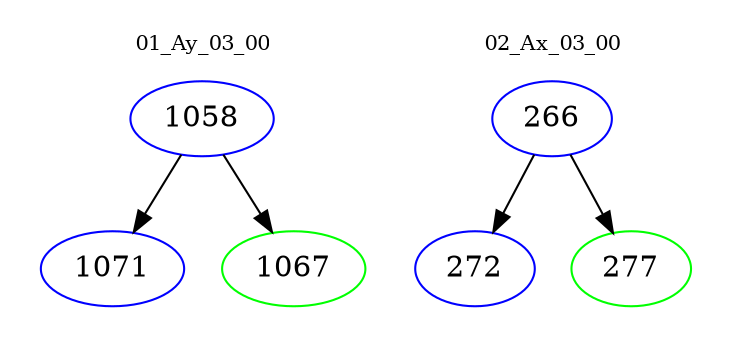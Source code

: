 digraph{
subgraph cluster_0 {
color = white
label = "01_Ay_03_00";
fontsize=10;
T0_1058 [label="1058", color="blue"]
T0_1058 -> T0_1071 [color="black"]
T0_1071 [label="1071", color="blue"]
T0_1058 -> T0_1067 [color="black"]
T0_1067 [label="1067", color="green"]
}
subgraph cluster_1 {
color = white
label = "02_Ax_03_00";
fontsize=10;
T1_266 [label="266", color="blue"]
T1_266 -> T1_272 [color="black"]
T1_272 [label="272", color="blue"]
T1_266 -> T1_277 [color="black"]
T1_277 [label="277", color="green"]
}
}
